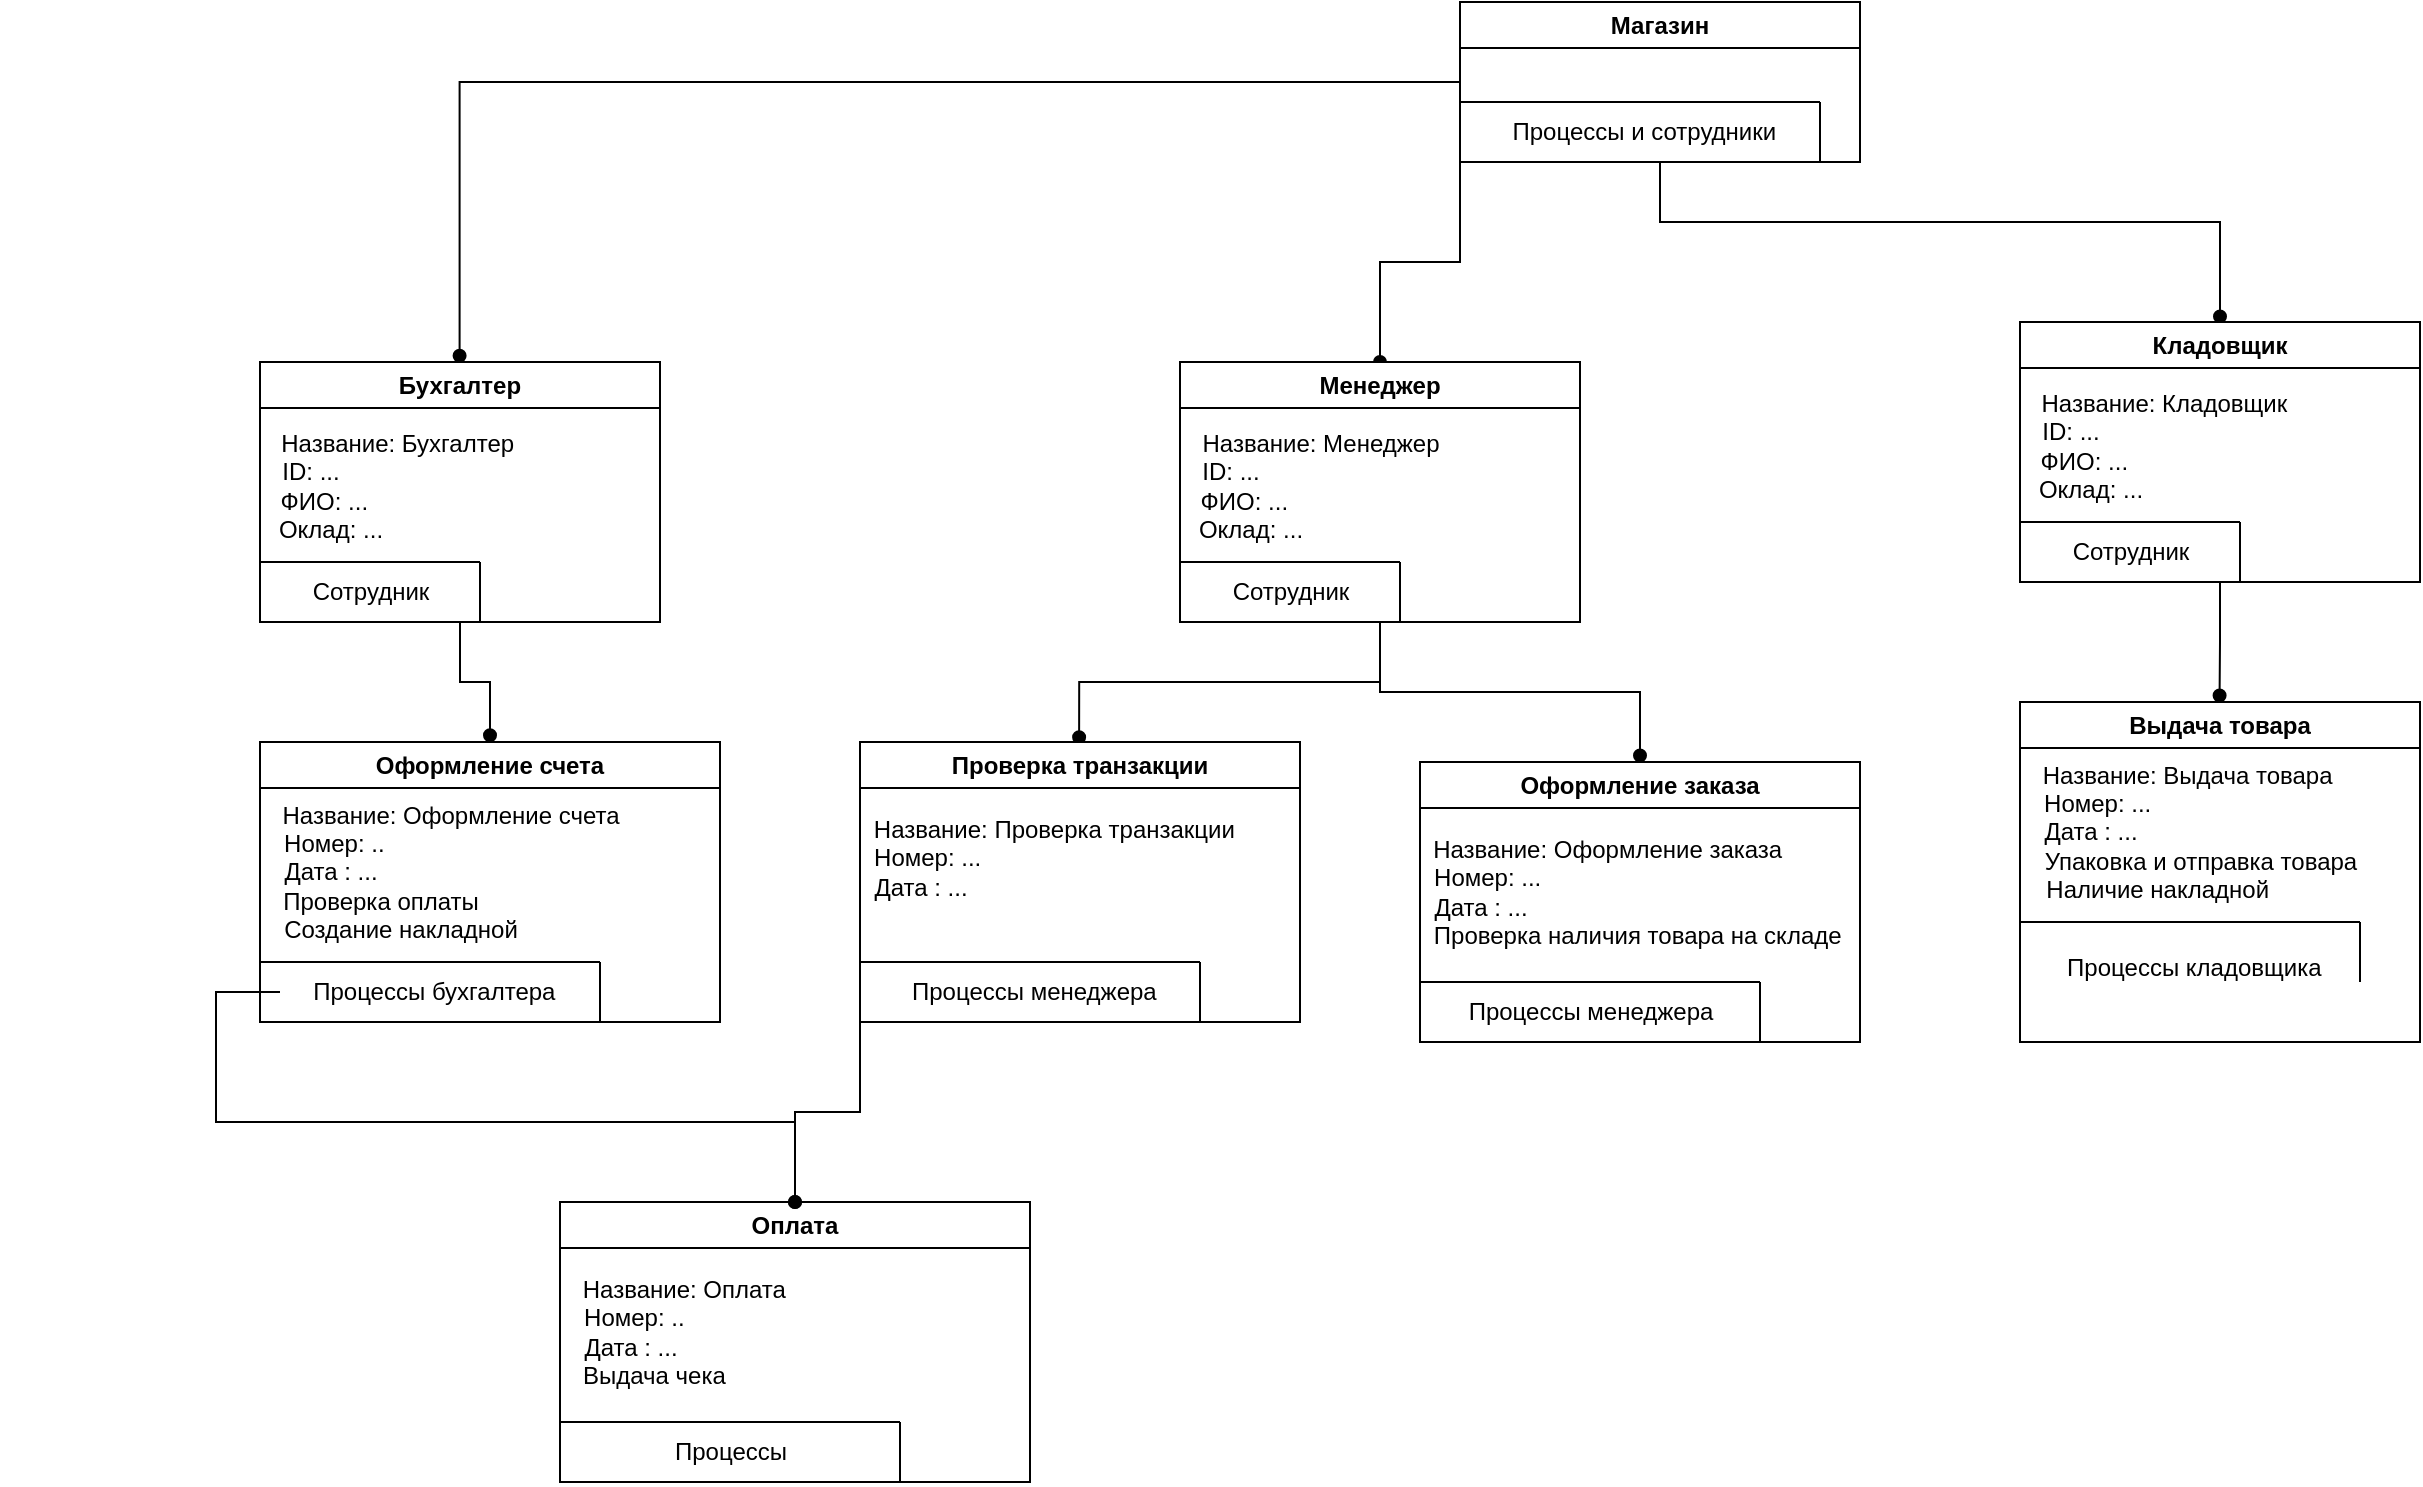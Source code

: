 <mxfile version="22.1.8" type="device">
  <diagram name="Страница — 1" id="I2jku6pkDONSTNqUM9oI">
    <mxGraphModel dx="2049" dy="725" grid="1" gridSize="10" guides="1" tooltips="1" connect="1" arrows="1" fold="1" page="1" pageScale="1" pageWidth="827" pageHeight="1169" math="0" shadow="0">
      <root>
        <mxCell id="0" />
        <mxCell id="1" parent="0" />
        <mxCell id="qBpsZl4cBWIQG0rqRsyf-1" style="edgeStyle=orthogonalEdgeStyle;rounded=0;orthogonalLoop=1;jettySize=auto;html=1;endArrow=oval;endFill=1;entryX=0.499;entryY=-0.024;entryDx=0;entryDy=0;entryPerimeter=0;" edge="1" parent="1" source="qBpsZl4cBWIQG0rqRsyf-4" target="qBpsZl4cBWIQG0rqRsyf-16">
          <mxGeometry relative="1" as="geometry">
            <mxPoint x="400" y="220" as="targetPoint" />
          </mxGeometry>
        </mxCell>
        <mxCell id="qBpsZl4cBWIQG0rqRsyf-2" style="edgeStyle=orthogonalEdgeStyle;rounded=0;orthogonalLoop=1;jettySize=auto;html=1;entryX=0.5;entryY=-0.021;entryDx=0;entryDy=0;endArrow=oval;endFill=1;entryPerimeter=0;" edge="1" parent="1" source="qBpsZl4cBWIQG0rqRsyf-4" target="qBpsZl4cBWIQG0rqRsyf-22">
          <mxGeometry relative="1" as="geometry">
            <Array as="points">
              <mxPoint x="400" y="170" />
              <mxPoint x="680" y="170" />
            </Array>
          </mxGeometry>
        </mxCell>
        <mxCell id="qBpsZl4cBWIQG0rqRsyf-3" style="edgeStyle=orthogonalEdgeStyle;rounded=0;orthogonalLoop=1;jettySize=auto;html=1;exitX=0;exitY=1;exitDx=0;exitDy=0;endArrow=oval;endFill=1;" edge="1" parent="1" source="qBpsZl4cBWIQG0rqRsyf-4" target="qBpsZl4cBWIQG0rqRsyf-10">
          <mxGeometry relative="1" as="geometry" />
        </mxCell>
        <mxCell id="qBpsZl4cBWIQG0rqRsyf-4" value="Магазин" style="swimlane;whiteSpace=wrap;html=1;" vertex="1" parent="1">
          <mxGeometry x="300" y="60" width="200" height="80" as="geometry" />
        </mxCell>
        <mxCell id="qBpsZl4cBWIQG0rqRsyf-5" value="&amp;nbsp;Процессы и сотрудники" style="text;html=1;align=center;verticalAlign=middle;resizable=0;points=[];autosize=1;strokeColor=none;fillColor=none;" vertex="1" parent="qBpsZl4cBWIQG0rqRsyf-4">
          <mxGeometry x="10" y="50" width="160" height="30" as="geometry" />
        </mxCell>
        <mxCell id="qBpsZl4cBWIQG0rqRsyf-6" value="" style="endArrow=none;html=1;rounded=0;" edge="1" parent="qBpsZl4cBWIQG0rqRsyf-4">
          <mxGeometry width="50" height="50" relative="1" as="geometry">
            <mxPoint x="180" y="80" as="sourcePoint" />
            <mxPoint x="180" y="50" as="targetPoint" />
          </mxGeometry>
        </mxCell>
        <mxCell id="qBpsZl4cBWIQG0rqRsyf-7" value="" style="endArrow=none;html=1;rounded=0;" edge="1" parent="1">
          <mxGeometry width="50" height="50" relative="1" as="geometry">
            <mxPoint x="300" y="110" as="sourcePoint" />
            <mxPoint x="480" y="110" as="targetPoint" />
          </mxGeometry>
        </mxCell>
        <mxCell id="qBpsZl4cBWIQG0rqRsyf-8" style="edgeStyle=orthogonalEdgeStyle;rounded=0;orthogonalLoop=1;jettySize=auto;html=1;entryX=0.5;entryY=-0.023;entryDx=0;entryDy=0;endArrow=oval;endFill=1;entryPerimeter=0;" edge="1" parent="1" source="qBpsZl4cBWIQG0rqRsyf-10" target="qBpsZl4cBWIQG0rqRsyf-37">
          <mxGeometry relative="1" as="geometry" />
        </mxCell>
        <mxCell id="qBpsZl4cBWIQG0rqRsyf-9" style="edgeStyle=orthogonalEdgeStyle;rounded=0;orthogonalLoop=1;jettySize=auto;html=1;entryX=0.498;entryY=-0.017;entryDx=0;entryDy=0;endArrow=oval;endFill=1;entryPerimeter=0;" edge="1" parent="1" source="qBpsZl4cBWIQG0rqRsyf-10" target="qBpsZl4cBWIQG0rqRsyf-48">
          <mxGeometry relative="1" as="geometry" />
        </mxCell>
        <mxCell id="qBpsZl4cBWIQG0rqRsyf-10" value="Менеджер" style="swimlane;whiteSpace=wrap;html=1;" vertex="1" parent="1">
          <mxGeometry x="160" y="240" width="200" height="130" as="geometry" />
        </mxCell>
        <mxCell id="qBpsZl4cBWIQG0rqRsyf-11" value="Сотрудник" style="text;html=1;align=center;verticalAlign=middle;resizable=0;points=[];autosize=1;strokeColor=none;fillColor=none;" vertex="1" parent="qBpsZl4cBWIQG0rqRsyf-10">
          <mxGeometry x="15" y="100" width="80" height="30" as="geometry" />
        </mxCell>
        <mxCell id="qBpsZl4cBWIQG0rqRsyf-12" value="" style="endArrow=none;html=1;rounded=0;" edge="1" parent="qBpsZl4cBWIQG0rqRsyf-10">
          <mxGeometry width="50" height="50" relative="1" as="geometry">
            <mxPoint x="110" y="130" as="sourcePoint" />
            <mxPoint x="110" y="100" as="targetPoint" />
          </mxGeometry>
        </mxCell>
        <mxCell id="qBpsZl4cBWIQG0rqRsyf-13" value="" style="endArrow=none;html=1;rounded=0;" edge="1" parent="qBpsZl4cBWIQG0rqRsyf-10">
          <mxGeometry width="50" height="50" relative="1" as="geometry">
            <mxPoint y="100" as="sourcePoint" />
            <mxPoint x="110" y="100" as="targetPoint" />
          </mxGeometry>
        </mxCell>
        <mxCell id="qBpsZl4cBWIQG0rqRsyf-14" value="&amp;nbsp; &amp;nbsp; &amp;nbsp; &amp;nbsp; &amp;nbsp; &amp;nbsp; &amp;nbsp; &amp;nbsp; &amp;nbsp; &amp;nbsp; &amp;nbsp; &amp;nbsp; &amp;nbsp; &amp;nbsp;Название: Менеджер&lt;br&gt;ID: ...&lt;br&gt;&amp;nbsp; &amp;nbsp; ФИО: ...&lt;br&gt;&amp;nbsp; &amp;nbsp; &amp;nbsp; Оклад: ..." style="text;html=1;align=center;verticalAlign=middle;resizable=0;points=[];autosize=1;strokeColor=none;fillColor=none;" vertex="1" parent="qBpsZl4cBWIQG0rqRsyf-10">
          <mxGeometry x="-90" y="27" width="230" height="70" as="geometry" />
        </mxCell>
        <mxCell id="qBpsZl4cBWIQG0rqRsyf-15" style="edgeStyle=orthogonalEdgeStyle;rounded=0;orthogonalLoop=1;jettySize=auto;html=1;entryX=0.5;entryY=-0.024;entryDx=0;entryDy=0;endArrow=oval;endFill=1;entryPerimeter=0;" edge="1" parent="1" source="qBpsZl4cBWIQG0rqRsyf-16" target="qBpsZl4cBWIQG0rqRsyf-27">
          <mxGeometry relative="1" as="geometry" />
        </mxCell>
        <mxCell id="qBpsZl4cBWIQG0rqRsyf-16" value="Бухгалтер" style="swimlane;whiteSpace=wrap;html=1;" vertex="1" parent="1">
          <mxGeometry x="-300" y="240" width="200" height="130" as="geometry" />
        </mxCell>
        <mxCell id="qBpsZl4cBWIQG0rqRsyf-17" value="Сотрудник" style="text;html=1;align=center;verticalAlign=middle;resizable=0;points=[];autosize=1;strokeColor=none;fillColor=none;" vertex="1" parent="qBpsZl4cBWIQG0rqRsyf-16">
          <mxGeometry x="15" y="100" width="80" height="30" as="geometry" />
        </mxCell>
        <mxCell id="qBpsZl4cBWIQG0rqRsyf-18" value="" style="endArrow=none;html=1;rounded=0;" edge="1" parent="qBpsZl4cBWIQG0rqRsyf-16">
          <mxGeometry width="50" height="50" relative="1" as="geometry">
            <mxPoint x="110" y="130" as="sourcePoint" />
            <mxPoint x="110" y="100" as="targetPoint" />
          </mxGeometry>
        </mxCell>
        <mxCell id="qBpsZl4cBWIQG0rqRsyf-19" value="" style="endArrow=none;html=1;rounded=0;" edge="1" parent="qBpsZl4cBWIQG0rqRsyf-16">
          <mxGeometry width="50" height="50" relative="1" as="geometry">
            <mxPoint y="100" as="sourcePoint" />
            <mxPoint x="110" y="100" as="targetPoint" />
          </mxGeometry>
        </mxCell>
        <mxCell id="qBpsZl4cBWIQG0rqRsyf-20" value="&amp;nbsp; &amp;nbsp; &amp;nbsp; &amp;nbsp; &amp;nbsp; &amp;nbsp; &amp;nbsp; &amp;nbsp; &amp;nbsp; &amp;nbsp; &amp;nbsp; &amp;nbsp; &amp;nbsp; Название: Бухгалтер&lt;br&gt;ID: ...&lt;br&gt;&amp;nbsp; &amp;nbsp; ФИО: ...&lt;br&gt;&amp;nbsp; &amp;nbsp; &amp;nbsp; Оклад: ..." style="text;html=1;align=center;verticalAlign=middle;resizable=0;points=[];autosize=1;strokeColor=none;fillColor=none;" vertex="1" parent="qBpsZl4cBWIQG0rqRsyf-16">
          <mxGeometry x="-90" y="27" width="230" height="70" as="geometry" />
        </mxCell>
        <mxCell id="qBpsZl4cBWIQG0rqRsyf-21" style="edgeStyle=orthogonalEdgeStyle;rounded=0;orthogonalLoop=1;jettySize=auto;html=1;entryX=0.499;entryY=-0.019;entryDx=0;entryDy=0;endArrow=oval;endFill=1;entryPerimeter=0;" edge="1" parent="1" source="qBpsZl4cBWIQG0rqRsyf-22" target="qBpsZl4cBWIQG0rqRsyf-32">
          <mxGeometry relative="1" as="geometry" />
        </mxCell>
        <mxCell id="qBpsZl4cBWIQG0rqRsyf-22" value="Кладовщик" style="swimlane;whiteSpace=wrap;html=1;" vertex="1" parent="1">
          <mxGeometry x="580" y="220" width="200" height="130" as="geometry" />
        </mxCell>
        <mxCell id="qBpsZl4cBWIQG0rqRsyf-23" value="Сотрудник" style="text;html=1;align=center;verticalAlign=middle;resizable=0;points=[];autosize=1;strokeColor=none;fillColor=none;" vertex="1" parent="qBpsZl4cBWIQG0rqRsyf-22">
          <mxGeometry x="15" y="100" width="80" height="30" as="geometry" />
        </mxCell>
        <mxCell id="qBpsZl4cBWIQG0rqRsyf-24" value="" style="endArrow=none;html=1;rounded=0;" edge="1" parent="qBpsZl4cBWIQG0rqRsyf-22">
          <mxGeometry width="50" height="50" relative="1" as="geometry">
            <mxPoint x="110" y="130" as="sourcePoint" />
            <mxPoint x="110" y="100" as="targetPoint" />
          </mxGeometry>
        </mxCell>
        <mxCell id="qBpsZl4cBWIQG0rqRsyf-25" value="" style="endArrow=none;html=1;rounded=0;" edge="1" parent="qBpsZl4cBWIQG0rqRsyf-22">
          <mxGeometry width="50" height="50" relative="1" as="geometry">
            <mxPoint y="100" as="sourcePoint" />
            <mxPoint x="110" y="100" as="targetPoint" />
          </mxGeometry>
        </mxCell>
        <mxCell id="qBpsZl4cBWIQG0rqRsyf-26" value="&amp;nbsp; &amp;nbsp; &amp;nbsp; &amp;nbsp; &amp;nbsp; &amp;nbsp; &amp;nbsp; &amp;nbsp; &amp;nbsp; &amp;nbsp; &amp;nbsp; &amp;nbsp; &amp;nbsp; &amp;nbsp; Название: Кладовщик&lt;br&gt;ID: ...&lt;br&gt;&amp;nbsp; &amp;nbsp; ФИО: ...&lt;br&gt;&amp;nbsp; &amp;nbsp; &amp;nbsp; Оклад: ..." style="text;html=1;align=center;verticalAlign=middle;resizable=0;points=[];autosize=1;strokeColor=none;fillColor=none;" vertex="1" parent="qBpsZl4cBWIQG0rqRsyf-22">
          <mxGeometry x="-95" y="27" width="240" height="70" as="geometry" />
        </mxCell>
        <mxCell id="qBpsZl4cBWIQG0rqRsyf-27" value="Оформление счета" style="swimlane;whiteSpace=wrap;html=1;" vertex="1" parent="1">
          <mxGeometry x="-300" y="430" width="230" height="140" as="geometry" />
        </mxCell>
        <mxCell id="qBpsZl4cBWIQG0rqRsyf-28" value="&amp;nbsp;Процессы бухгалтера" style="text;html=1;align=center;verticalAlign=middle;resizable=0;points=[];autosize=1;strokeColor=none;fillColor=none;" vertex="1" parent="qBpsZl4cBWIQG0rqRsyf-27">
          <mxGeometry x="10" y="110" width="150" height="30" as="geometry" />
        </mxCell>
        <mxCell id="qBpsZl4cBWIQG0rqRsyf-29" value="" style="endArrow=none;html=1;rounded=0;" edge="1" parent="qBpsZl4cBWIQG0rqRsyf-27">
          <mxGeometry width="50" height="50" relative="1" as="geometry">
            <mxPoint x="170" y="140" as="sourcePoint" />
            <mxPoint x="170" y="110" as="targetPoint" />
          </mxGeometry>
        </mxCell>
        <mxCell id="qBpsZl4cBWIQG0rqRsyf-30" value="" style="endArrow=none;html=1;rounded=0;" edge="1" parent="qBpsZl4cBWIQG0rqRsyf-27">
          <mxGeometry width="50" height="50" relative="1" as="geometry">
            <mxPoint y="110" as="sourcePoint" />
            <mxPoint x="170" y="110" as="targetPoint" />
          </mxGeometry>
        </mxCell>
        <mxCell id="qBpsZl4cBWIQG0rqRsyf-31" value="&amp;nbsp; &amp;nbsp; &amp;nbsp; &amp;nbsp; &amp;nbsp; &amp;nbsp; &amp;nbsp; &amp;nbsp; &amp;nbsp; &amp;nbsp; &amp;nbsp; &amp;nbsp; &amp;nbsp; &amp;nbsp; &amp;nbsp; &amp;nbsp; &amp;nbsp; &amp;nbsp; &amp;nbsp; &amp;nbsp;Название: Оформление счета&amp;nbsp; &amp;nbsp;&lt;br&gt;&amp;nbsp;Номер: ..&lt;br&gt;Дата : ...&lt;br&gt;&amp;nbsp; &amp;nbsp; &amp;nbsp; &amp;nbsp; &amp;nbsp; &amp;nbsp; &amp;nbsp; &amp;nbsp;Проверка оплаты&lt;br&gt;&amp;nbsp; &amp;nbsp; &amp;nbsp; &amp;nbsp; &amp;nbsp; &amp;nbsp; &amp;nbsp; &amp;nbsp; &amp;nbsp; &amp;nbsp; &amp;nbsp;Создание накладной" style="text;html=1;align=center;verticalAlign=middle;resizable=0;points=[];autosize=1;strokeColor=none;fillColor=none;" vertex="1" parent="qBpsZl4cBWIQG0rqRsyf-27">
          <mxGeometry x="-130" y="20" width="330" height="90" as="geometry" />
        </mxCell>
        <mxCell id="qBpsZl4cBWIQG0rqRsyf-32" value="Выдача товара" style="swimlane;whiteSpace=wrap;html=1;" vertex="1" parent="1">
          <mxGeometry x="580" y="410" width="200" height="170" as="geometry" />
        </mxCell>
        <mxCell id="qBpsZl4cBWIQG0rqRsyf-33" value="&lt;br&gt;&amp;nbsp;Процессы кладовщика" style="text;html=1;align=center;verticalAlign=middle;resizable=0;points=[];autosize=1;strokeColor=none;fillColor=none;" vertex="1" parent="qBpsZl4cBWIQG0rqRsyf-32">
          <mxGeometry x="10" y="105" width="150" height="40" as="geometry" />
        </mxCell>
        <mxCell id="qBpsZl4cBWIQG0rqRsyf-34" value="" style="endArrow=none;html=1;rounded=0;" edge="1" parent="qBpsZl4cBWIQG0rqRsyf-32">
          <mxGeometry width="50" height="50" relative="1" as="geometry">
            <mxPoint x="170" y="140" as="sourcePoint" />
            <mxPoint x="170" y="110" as="targetPoint" />
          </mxGeometry>
        </mxCell>
        <mxCell id="qBpsZl4cBWIQG0rqRsyf-35" value="" style="endArrow=none;html=1;rounded=0;" edge="1" parent="qBpsZl4cBWIQG0rqRsyf-32">
          <mxGeometry width="50" height="50" relative="1" as="geometry">
            <mxPoint y="110" as="sourcePoint" />
            <mxPoint x="170" y="110" as="targetPoint" />
          </mxGeometry>
        </mxCell>
        <mxCell id="qBpsZl4cBWIQG0rqRsyf-36" value="&amp;nbsp; &amp;nbsp; &amp;nbsp; &amp;nbsp; &amp;nbsp; &amp;nbsp; &amp;nbsp; &amp;nbsp; &amp;nbsp; &amp;nbsp; &amp;nbsp; &amp;nbsp; &amp;nbsp; &amp;nbsp; &amp;nbsp; &amp;nbsp;Название: Выдача товара&amp;nbsp;&amp;nbsp;&lt;br&gt;&amp;nbsp; Номер: ...&lt;br&gt;Дата : ...&lt;br&gt;&amp;nbsp; &amp;nbsp; &amp;nbsp; &amp;nbsp; &amp;nbsp; &amp;nbsp; &amp;nbsp; &amp;nbsp; &amp;nbsp; &amp;nbsp; &amp;nbsp; &amp;nbsp; &amp;nbsp; &amp;nbsp; &amp;nbsp; &amp;nbsp; &amp;nbsp;Упаковка и отправка товара&lt;br&gt;&amp;nbsp; &amp;nbsp; &amp;nbsp; &amp;nbsp; &amp;nbsp; &amp;nbsp; &amp;nbsp; &amp;nbsp; &amp;nbsp; &amp;nbsp; Наличие накладной" style="text;html=1;align=center;verticalAlign=middle;resizable=0;points=[];autosize=1;strokeColor=none;fillColor=none;" vertex="1" parent="qBpsZl4cBWIQG0rqRsyf-32">
          <mxGeometry x="-110" y="20" width="290" height="90" as="geometry" />
        </mxCell>
        <mxCell id="qBpsZl4cBWIQG0rqRsyf-37" value="Оформление заказа" style="swimlane;whiteSpace=wrap;html=1;" vertex="1" parent="qBpsZl4cBWIQG0rqRsyf-32">
          <mxGeometry x="-300" y="30" width="220" height="140" as="geometry" />
        </mxCell>
        <mxCell id="qBpsZl4cBWIQG0rqRsyf-38" value="Процессы менеджера" style="text;html=1;align=center;verticalAlign=middle;resizable=0;points=[];autosize=1;strokeColor=none;fillColor=none;" vertex="1" parent="qBpsZl4cBWIQG0rqRsyf-37">
          <mxGeometry x="10" y="110" width="150" height="30" as="geometry" />
        </mxCell>
        <mxCell id="qBpsZl4cBWIQG0rqRsyf-39" value="" style="endArrow=none;html=1;rounded=0;" edge="1" parent="qBpsZl4cBWIQG0rqRsyf-37">
          <mxGeometry width="50" height="50" relative="1" as="geometry">
            <mxPoint x="170" y="140" as="sourcePoint" />
            <mxPoint x="170" y="110" as="targetPoint" />
          </mxGeometry>
        </mxCell>
        <mxCell id="qBpsZl4cBWIQG0rqRsyf-40" value="" style="endArrow=none;html=1;rounded=0;" edge="1" parent="qBpsZl4cBWIQG0rqRsyf-37">
          <mxGeometry width="50" height="50" relative="1" as="geometry">
            <mxPoint y="110" as="sourcePoint" />
            <mxPoint x="170" y="110" as="targetPoint" />
          </mxGeometry>
        </mxCell>
        <mxCell id="qBpsZl4cBWIQG0rqRsyf-41" value="&amp;nbsp; &amp;nbsp; &amp;nbsp; &amp;nbsp; &amp;nbsp; &amp;nbsp; &amp;nbsp; &amp;nbsp; &amp;nbsp; &amp;nbsp; &amp;nbsp; &amp;nbsp; &amp;nbsp; &amp;nbsp; &amp;nbsp; &amp;nbsp; &amp;nbsp; &amp;nbsp; &amp;nbsp; &amp;nbsp; &amp;nbsp; Название: Оформление заказа&amp;nbsp; &amp;nbsp;&amp;nbsp;&lt;br&gt;&amp;nbsp; Номер: ...&lt;br&gt;Дата : ...&lt;br&gt;&amp;nbsp; &amp;nbsp; &amp;nbsp; &amp;nbsp; &amp;nbsp; &amp;nbsp; &amp;nbsp; &amp;nbsp; &amp;nbsp; &amp;nbsp; &amp;nbsp; &amp;nbsp; &amp;nbsp; &amp;nbsp; &amp;nbsp; &amp;nbsp; &amp;nbsp; &amp;nbsp; &amp;nbsp; &amp;nbsp; &amp;nbsp; &amp;nbsp; &amp;nbsp; &amp;nbsp;Проверка наличия товара на складе" style="text;html=1;align=center;verticalAlign=middle;resizable=0;points=[];autosize=1;strokeColor=none;fillColor=none;" vertex="1" parent="qBpsZl4cBWIQG0rqRsyf-37">
          <mxGeometry x="-160" y="30" width="380" height="70" as="geometry" />
        </mxCell>
        <mxCell id="qBpsZl4cBWIQG0rqRsyf-42" value="Оплата" style="swimlane;whiteSpace=wrap;html=1;" vertex="1" parent="1">
          <mxGeometry x="-150" y="660" width="235" height="140" as="geometry" />
        </mxCell>
        <mxCell id="qBpsZl4cBWIQG0rqRsyf-43" value="&amp;nbsp;Процессы&amp;nbsp;" style="text;html=1;align=center;verticalAlign=middle;resizable=0;points=[];autosize=1;strokeColor=none;fillColor=none;" vertex="1" parent="qBpsZl4cBWIQG0rqRsyf-42">
          <mxGeometry x="40" y="110" width="90" height="30" as="geometry" />
        </mxCell>
        <mxCell id="qBpsZl4cBWIQG0rqRsyf-44" value="" style="endArrow=none;html=1;rounded=0;" edge="1" parent="qBpsZl4cBWIQG0rqRsyf-42">
          <mxGeometry width="50" height="50" relative="1" as="geometry">
            <mxPoint x="170" y="140" as="sourcePoint" />
            <mxPoint x="170" y="110" as="targetPoint" />
          </mxGeometry>
        </mxCell>
        <mxCell id="qBpsZl4cBWIQG0rqRsyf-45" value="" style="endArrow=none;html=1;rounded=0;" edge="1" parent="qBpsZl4cBWIQG0rqRsyf-42">
          <mxGeometry width="50" height="50" relative="1" as="geometry">
            <mxPoint y="110" as="sourcePoint" />
            <mxPoint x="170" y="110" as="targetPoint" />
          </mxGeometry>
        </mxCell>
        <mxCell id="qBpsZl4cBWIQG0rqRsyf-46" value="&amp;nbsp; &amp;nbsp; &amp;nbsp; &amp;nbsp; &amp;nbsp; &amp;nbsp; &amp;nbsp; &amp;nbsp; &amp;nbsp; &amp;nbsp;Название: Оплата&amp;nbsp; &amp;nbsp;&lt;br&gt;&amp;nbsp;Номер: ..&lt;br&gt;Дата : ...&lt;br&gt;&amp;nbsp; &amp;nbsp; &amp;nbsp; &amp;nbsp;Выдача чека" style="text;html=1;align=center;verticalAlign=middle;resizable=0;points=[];autosize=1;strokeColor=none;fillColor=none;" vertex="1" parent="qBpsZl4cBWIQG0rqRsyf-42">
          <mxGeometry x="-65" y="30" width="200" height="70" as="geometry" />
        </mxCell>
        <mxCell id="qBpsZl4cBWIQG0rqRsyf-47" style="edgeStyle=orthogonalEdgeStyle;rounded=0;orthogonalLoop=1;jettySize=auto;html=1;exitX=0;exitY=1;exitDx=0;exitDy=0;entryX=0.5;entryY=0;entryDx=0;entryDy=0;endArrow=oval;endFill=1;" edge="1" parent="1" source="qBpsZl4cBWIQG0rqRsyf-48" target="qBpsZl4cBWIQG0rqRsyf-42">
          <mxGeometry relative="1" as="geometry" />
        </mxCell>
        <mxCell id="qBpsZl4cBWIQG0rqRsyf-48" value="Проверка транзакции" style="swimlane;whiteSpace=wrap;html=1;" vertex="1" parent="1">
          <mxGeometry y="430" width="220" height="140" as="geometry" />
        </mxCell>
        <mxCell id="qBpsZl4cBWIQG0rqRsyf-49" value="&amp;nbsp;Процессы менеджера" style="text;html=1;align=center;verticalAlign=middle;resizable=0;points=[];autosize=1;strokeColor=none;fillColor=none;" vertex="1" parent="qBpsZl4cBWIQG0rqRsyf-48">
          <mxGeometry x="10" y="110" width="150" height="30" as="geometry" />
        </mxCell>
        <mxCell id="qBpsZl4cBWIQG0rqRsyf-50" value="" style="endArrow=none;html=1;rounded=0;" edge="1" parent="qBpsZl4cBWIQG0rqRsyf-48">
          <mxGeometry width="50" height="50" relative="1" as="geometry">
            <mxPoint x="170" y="140" as="sourcePoint" />
            <mxPoint x="170" y="110" as="targetPoint" />
          </mxGeometry>
        </mxCell>
        <mxCell id="qBpsZl4cBWIQG0rqRsyf-51" value="" style="endArrow=none;html=1;rounded=0;" edge="1" parent="qBpsZl4cBWIQG0rqRsyf-48">
          <mxGeometry width="50" height="50" relative="1" as="geometry">
            <mxPoint y="110" as="sourcePoint" />
            <mxPoint x="170" y="110" as="targetPoint" />
          </mxGeometry>
        </mxCell>
        <mxCell id="qBpsZl4cBWIQG0rqRsyf-52" value="&amp;nbsp; &amp;nbsp; &amp;nbsp; &amp;nbsp; &amp;nbsp; &amp;nbsp; &amp;nbsp; &amp;nbsp; &amp;nbsp; &amp;nbsp; &amp;nbsp; &amp;nbsp; &amp;nbsp; &amp;nbsp; &amp;nbsp; &amp;nbsp; &amp;nbsp; &amp;nbsp; &amp;nbsp; &amp;nbsp; &amp;nbsp; &amp;nbsp; Название: Проверка транзакции&amp;nbsp; &amp;nbsp;&amp;nbsp;&lt;br&gt;&amp;nbsp; Номер: ...&lt;br&gt;Дата : ...&lt;br&gt;&amp;nbsp; &amp;nbsp; &amp;nbsp; &amp;nbsp; &amp;nbsp; &amp;nbsp; &amp;nbsp; &amp;nbsp; &amp;nbsp; &amp;nbsp; &amp;nbsp; &amp;nbsp; &amp;nbsp; &amp;nbsp; &amp;nbsp; &amp;nbsp; &amp;nbsp; &amp;nbsp; &amp;nbsp; &amp;nbsp; &amp;nbsp; &amp;nbsp; &amp;nbsp; &amp;nbsp;" style="text;html=1;align=center;verticalAlign=middle;resizable=0;points=[];autosize=1;strokeColor=none;fillColor=none;" vertex="1" parent="qBpsZl4cBWIQG0rqRsyf-48">
          <mxGeometry x="-150" y="30" width="360" height="70" as="geometry" />
        </mxCell>
        <mxCell id="qBpsZl4cBWIQG0rqRsyf-53" value="" style="edgeStyle=orthogonalEdgeStyle;rounded=0;orthogonalLoop=1;jettySize=auto;html=1;entryX=0.5;entryY=0;entryDx=0;entryDy=0;endArrow=oval;endFill=1;" edge="1" parent="1" source="qBpsZl4cBWIQG0rqRsyf-28" target="qBpsZl4cBWIQG0rqRsyf-42">
          <mxGeometry relative="1" as="geometry">
            <Array as="points">
              <mxPoint x="-322" y="555" />
              <mxPoint x="-322" y="620" />
            </Array>
          </mxGeometry>
        </mxCell>
      </root>
    </mxGraphModel>
  </diagram>
</mxfile>
